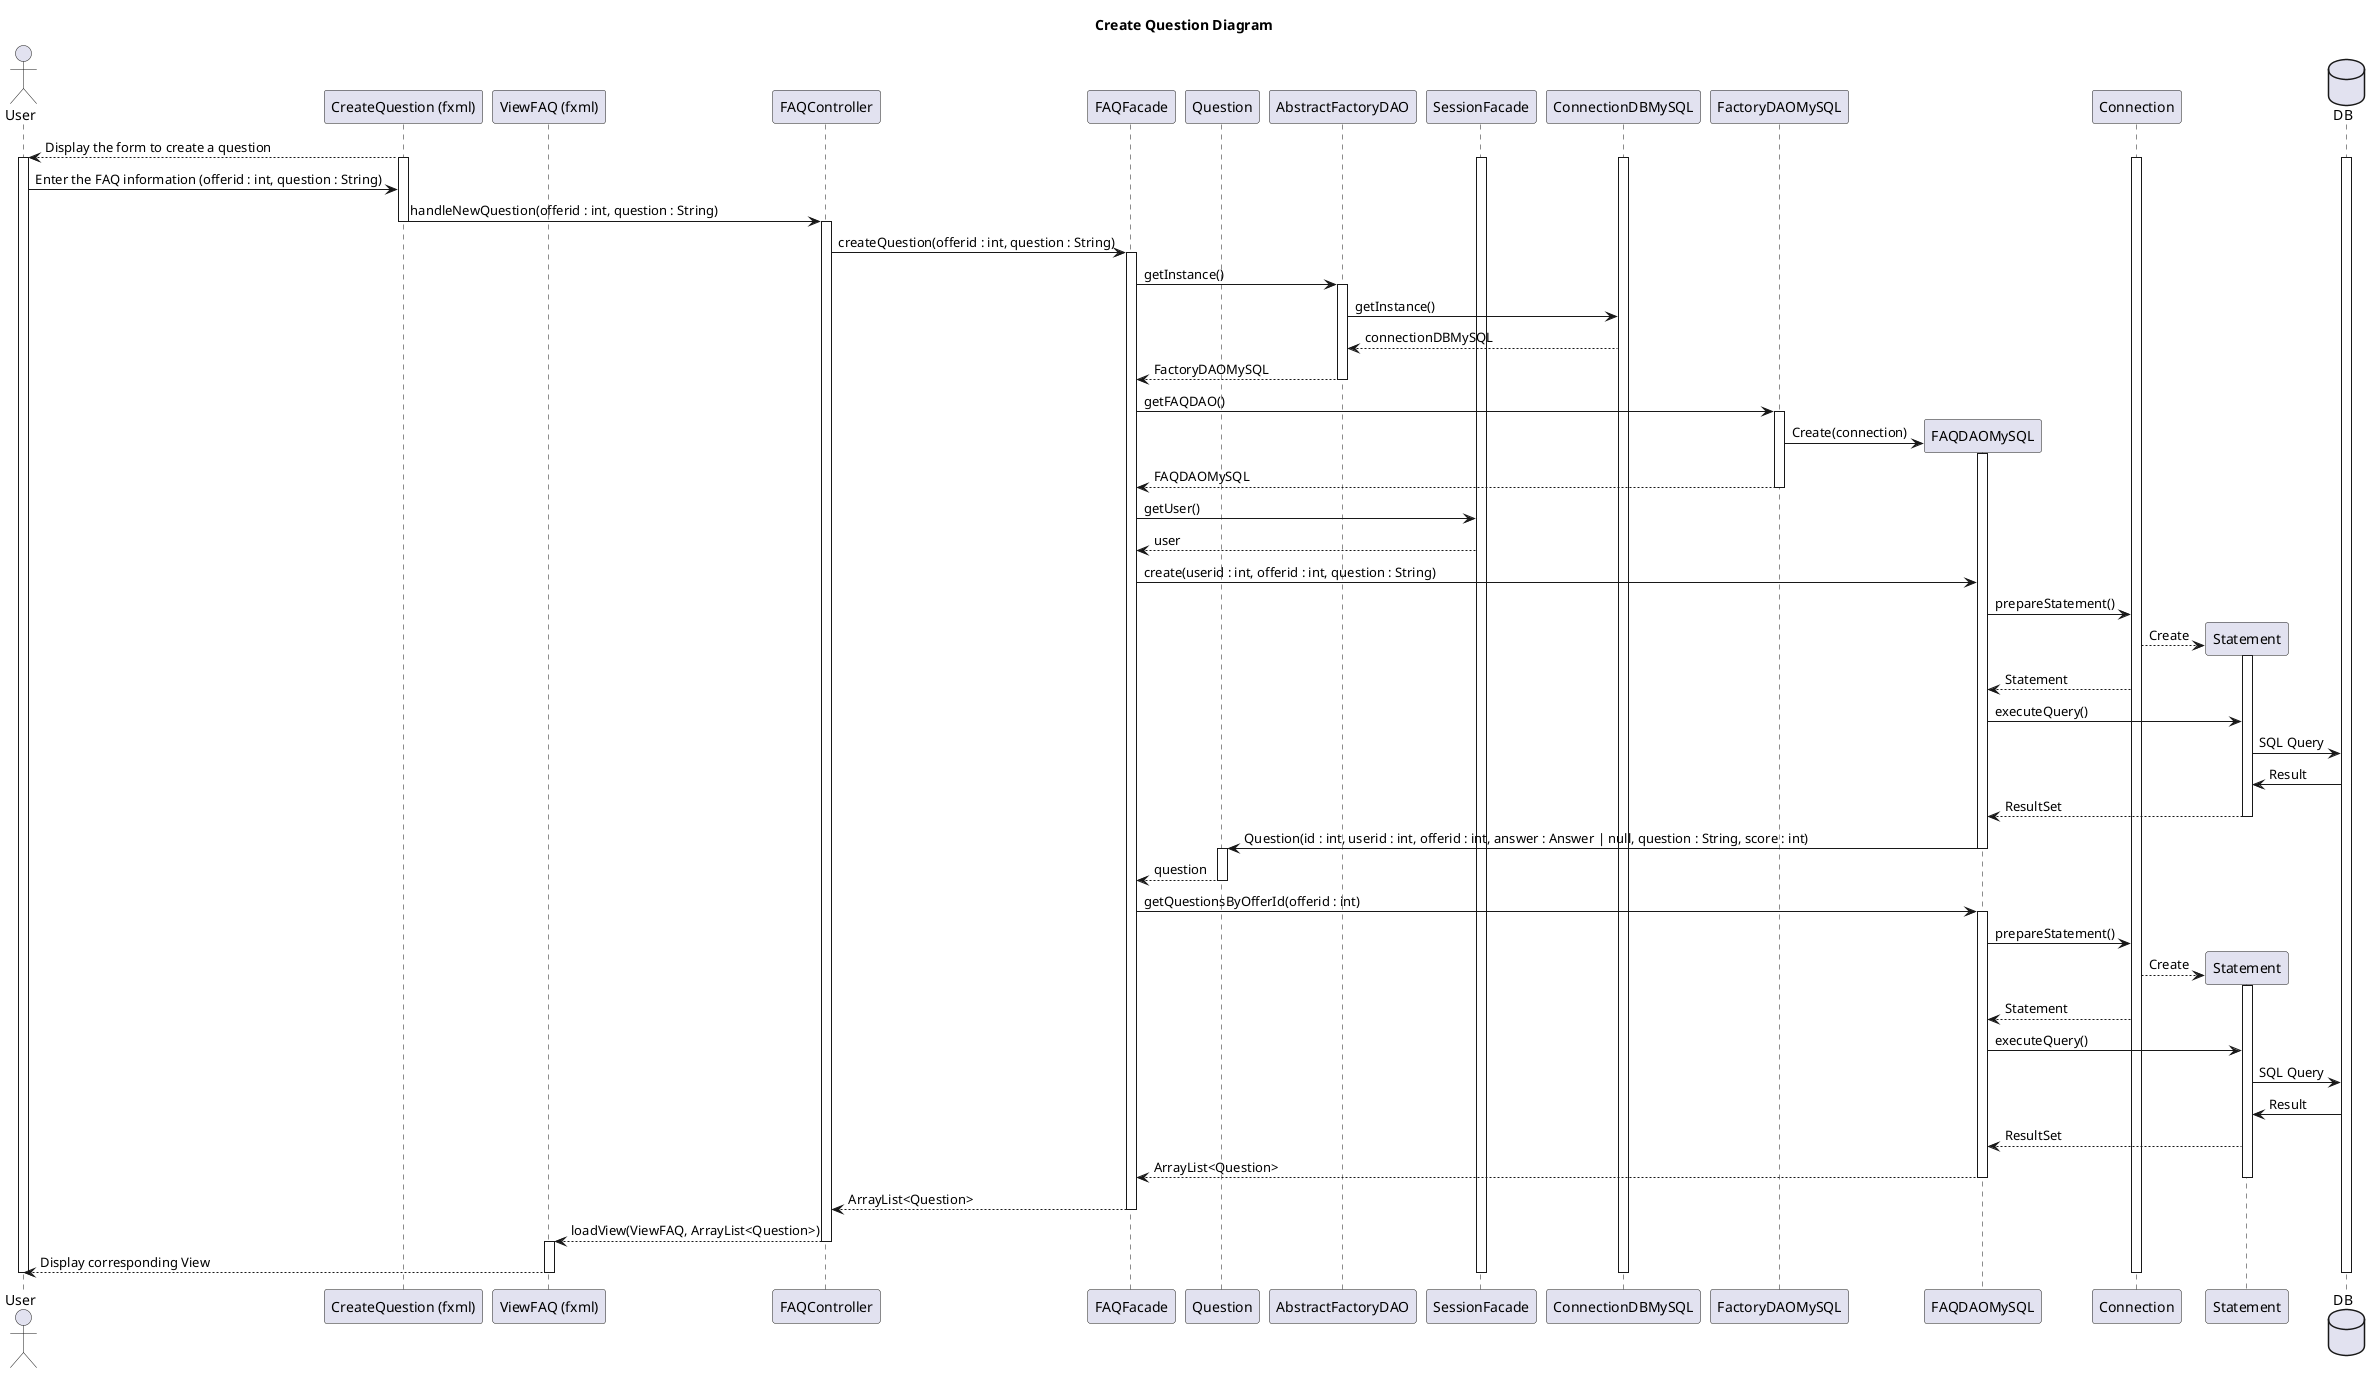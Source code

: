 @startuml
title Create Question Diagram

actor User
participant "CreateQuestion (fxml)"
participant "ViewFAQ (fxml)"
participant FAQController
participant FAQFacade
participant Question
participant AbstractFactoryDAO
participant SessionFacade
participant ConnectionDBMySQL
participant FactoryDAOMySQL
participant FAQDAOMySQL
participant Connection
participant Statement
database DB


"CreateQuestion (fxml)"-->User: Display the form to create a question

activate "CreateQuestion (fxml)"
activate User
activate DB
activate Connection
activate ConnectionDBMySQL
activate SessionFacade


User->"CreateQuestion (fxml)":Enter the FAQ information (offerid : int, question : String)

"CreateQuestion (fxml)"->FAQController: handleNewQuestion(offerid : int, question : String)

deactivate "CreateQuestion (fxml)"

activate FAQController

FAQController->FAQFacade:createQuestion(offerid : int, question : String)

activate FAQFacade

FAQFacade->AbstractFactoryDAO:getInstance()

activate AbstractFactoryDAO

AbstractFactoryDAO -> ConnectionDBMySQL : getInstance()

AbstractFactoryDAO <-- ConnectionDBMySQL : connectionDBMySQL

AbstractFactoryDAO--> FAQFacade : FactoryDAOMySQL

deactivate AbstractFactoryDAO

FAQFacade -> FactoryDAOMySQL:getFAQDAO()

activate FactoryDAOMySQL

FactoryDAOMySQL->FAQDAOMySQL **:Create(connection)

activate FAQDAOMySQL

FactoryDAOMySQL-->FAQFacade:FAQDAOMySQL

deactivate FactoryDAOMySQL

FAQFacade->SessionFacade: getUser()

SessionFacade-->FAQFacade: user

FAQFacade->FAQDAOMySQL: create(userid : int, offerid : int, question : String)

FAQDAOMySQL->Connection: prepareStatement()

Connection-->Statement **: Create

activate Statement

Connection-->FAQDAOMySQL: Statement

FAQDAOMySQL->Statement:executeQuery()

Statement->DB: SQL Query

DB->Statement:Result

Statement-->FAQDAOMySQL: ResultSet

deactivate Statement

FAQDAOMySQL->Question: Question(id : int, userid : int, offerid : int, answer : Answer | null, question : String, score : int)

deactivate FAQDAOMySQL

activate Question

Question-->FAQFacade: question

deactivate Question

FAQFacade->FAQDAOMySQL: getQuestionsByOfferId(offerid : int)

activate FAQDAOMySQL

FAQDAOMySQL->Connection: prepareStatement()

Connection-->Statement **: Create

activate Statement

Connection-->FAQDAOMySQL: Statement

FAQDAOMySQL->Statement:executeQuery()

Statement->DB: SQL Query

DB->Statement:Result

Statement-->FAQDAOMySQL: ResultSet

FAQDAOMySQL-->FAQFacade: ArrayList<Question>

deactivate FAQDAOMySQL

deactivate Statement

FAQFacade-->FAQController: ArrayList<Question>

deactivate FAQFacade

FAQController-->"ViewFAQ (fxml)": loadView(ViewFAQ, ArrayList<Question>)

deactivate FAQController

activate "ViewFAQ (fxml)"

"ViewFAQ (fxml)"-->User: Display corresponding View

deactivate SessionFacade
deactivate "ViewFAQ (fxml)"
deactivate DB
deactivate User
deactivate ConnectionDBMySQL
deactivate Connection

@enduml